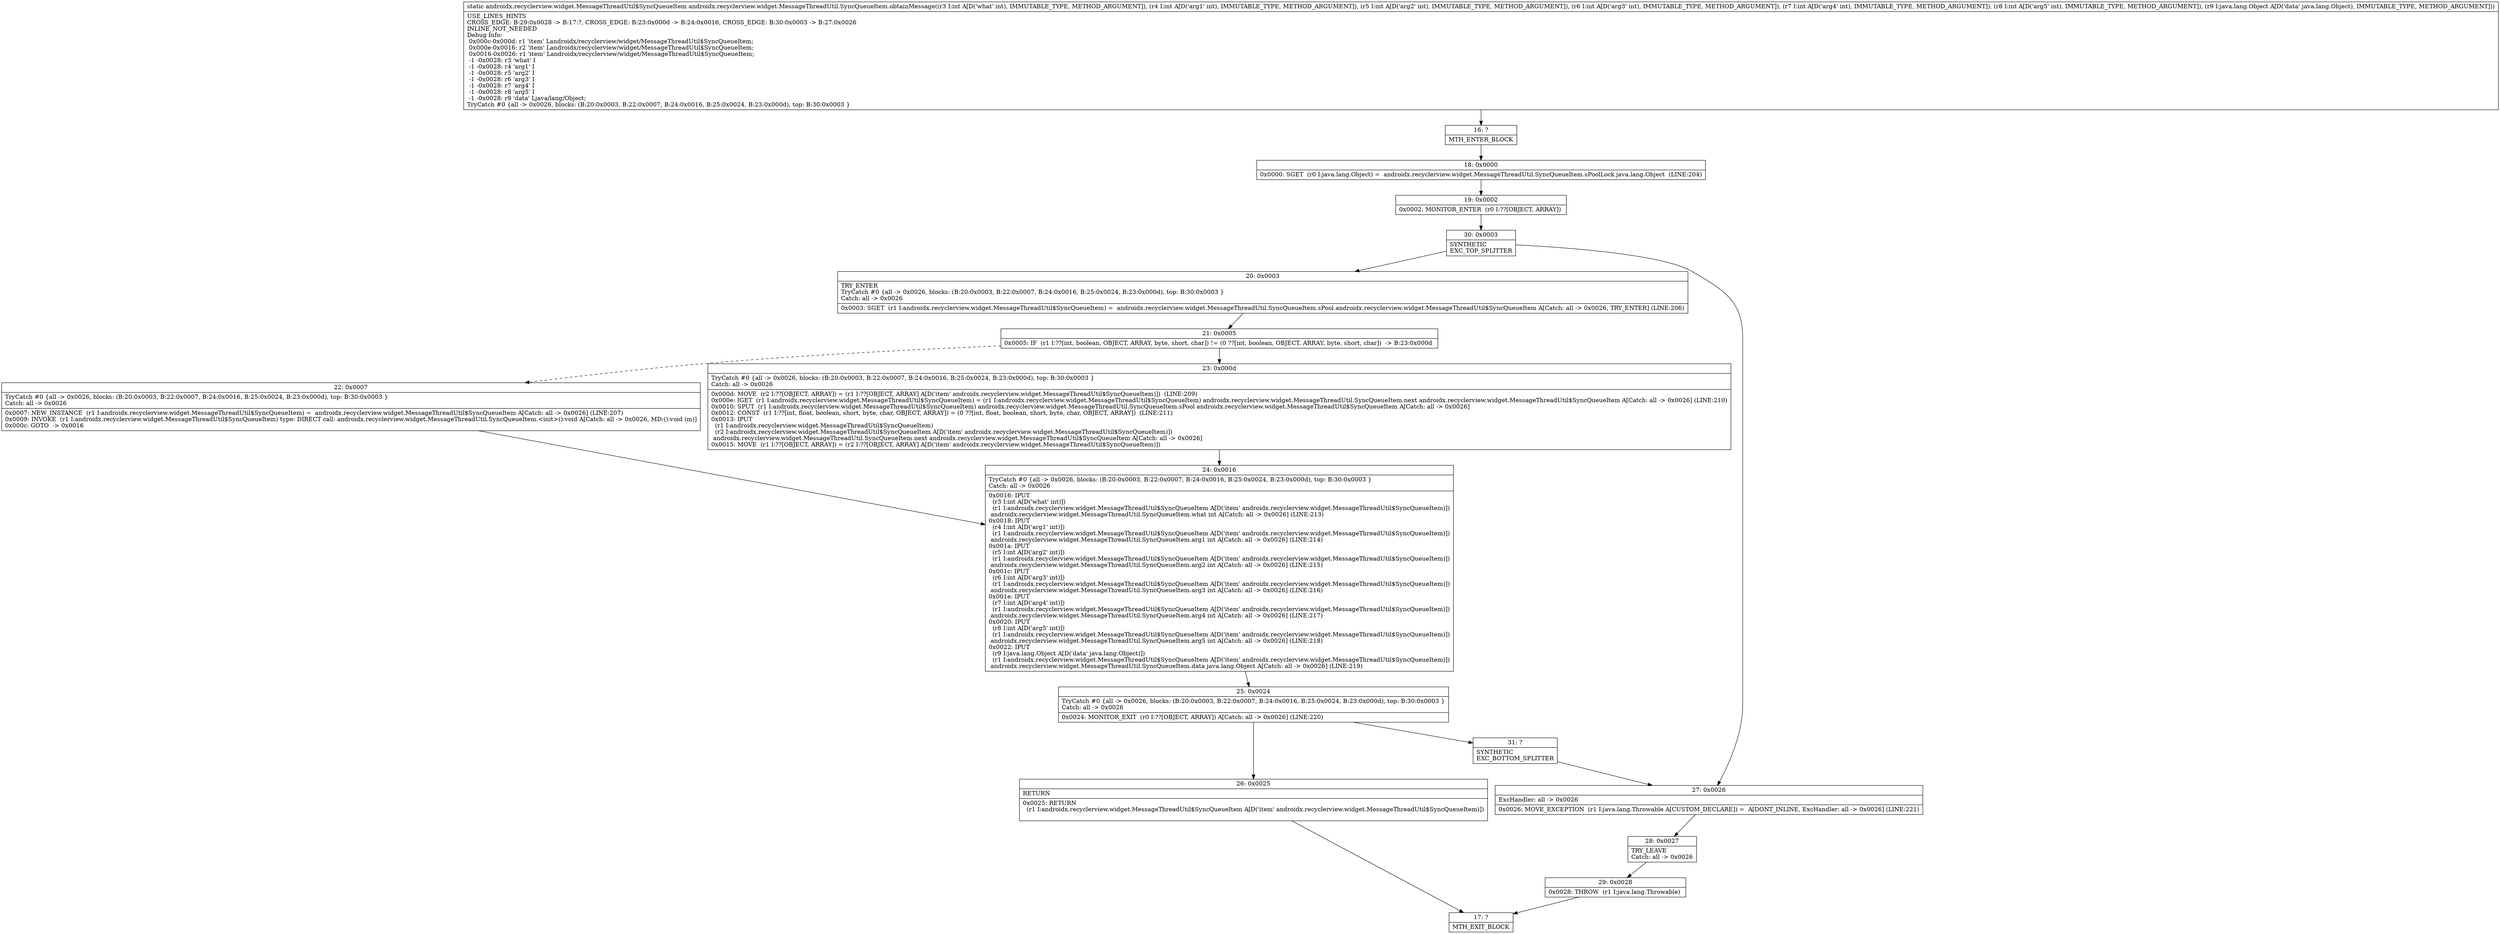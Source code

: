 digraph "CFG forandroidx.recyclerview.widget.MessageThreadUtil.SyncQueueItem.obtainMessage(IIIIIILjava\/lang\/Object;)Landroidx\/recyclerview\/widget\/MessageThreadUtil$SyncQueueItem;" {
Node_16 [shape=record,label="{16\:\ ?|MTH_ENTER_BLOCK\l}"];
Node_18 [shape=record,label="{18\:\ 0x0000|0x0000: SGET  (r0 I:java.lang.Object) =  androidx.recyclerview.widget.MessageThreadUtil.SyncQueueItem.sPoolLock java.lang.Object  (LINE:204)\l}"];
Node_19 [shape=record,label="{19\:\ 0x0002|0x0002: MONITOR_ENTER  (r0 I:??[OBJECT, ARRAY]) \l}"];
Node_30 [shape=record,label="{30\:\ 0x0003|SYNTHETIC\lEXC_TOP_SPLITTER\l}"];
Node_20 [shape=record,label="{20\:\ 0x0003|TRY_ENTER\lTryCatch #0 \{all \-\> 0x0026, blocks: (B:20:0x0003, B:22:0x0007, B:24:0x0016, B:25:0x0024, B:23:0x000d), top: B:30:0x0003 \}\lCatch: all \-\> 0x0026\l|0x0003: SGET  (r1 I:androidx.recyclerview.widget.MessageThreadUtil$SyncQueueItem) =  androidx.recyclerview.widget.MessageThreadUtil.SyncQueueItem.sPool androidx.recyclerview.widget.MessageThreadUtil$SyncQueueItem A[Catch: all \-\> 0x0026, TRY_ENTER] (LINE:206)\l}"];
Node_21 [shape=record,label="{21\:\ 0x0005|0x0005: IF  (r1 I:??[int, boolean, OBJECT, ARRAY, byte, short, char]) != (0 ??[int, boolean, OBJECT, ARRAY, byte, short, char])  \-\> B:23:0x000d \l}"];
Node_22 [shape=record,label="{22\:\ 0x0007|TryCatch #0 \{all \-\> 0x0026, blocks: (B:20:0x0003, B:22:0x0007, B:24:0x0016, B:25:0x0024, B:23:0x000d), top: B:30:0x0003 \}\lCatch: all \-\> 0x0026\l|0x0007: NEW_INSTANCE  (r1 I:androidx.recyclerview.widget.MessageThreadUtil$SyncQueueItem) =  androidx.recyclerview.widget.MessageThreadUtil$SyncQueueItem A[Catch: all \-\> 0x0026] (LINE:207)\l0x0009: INVOKE  (r1 I:androidx.recyclerview.widget.MessageThreadUtil$SyncQueueItem) type: DIRECT call: androidx.recyclerview.widget.MessageThreadUtil.SyncQueueItem.\<init\>():void A[Catch: all \-\> 0x0026, MD:():void (m)]\l0x000c: GOTO  \-\> 0x0016 \l}"];
Node_24 [shape=record,label="{24\:\ 0x0016|TryCatch #0 \{all \-\> 0x0026, blocks: (B:20:0x0003, B:22:0x0007, B:24:0x0016, B:25:0x0024, B:23:0x000d), top: B:30:0x0003 \}\lCatch: all \-\> 0x0026\l|0x0016: IPUT  \l  (r3 I:int A[D('what' int)])\l  (r1 I:androidx.recyclerview.widget.MessageThreadUtil$SyncQueueItem A[D('item' androidx.recyclerview.widget.MessageThreadUtil$SyncQueueItem)])\l androidx.recyclerview.widget.MessageThreadUtil.SyncQueueItem.what int A[Catch: all \-\> 0x0026] (LINE:213)\l0x0018: IPUT  \l  (r4 I:int A[D('arg1' int)])\l  (r1 I:androidx.recyclerview.widget.MessageThreadUtil$SyncQueueItem A[D('item' androidx.recyclerview.widget.MessageThreadUtil$SyncQueueItem)])\l androidx.recyclerview.widget.MessageThreadUtil.SyncQueueItem.arg1 int A[Catch: all \-\> 0x0026] (LINE:214)\l0x001a: IPUT  \l  (r5 I:int A[D('arg2' int)])\l  (r1 I:androidx.recyclerview.widget.MessageThreadUtil$SyncQueueItem A[D('item' androidx.recyclerview.widget.MessageThreadUtil$SyncQueueItem)])\l androidx.recyclerview.widget.MessageThreadUtil.SyncQueueItem.arg2 int A[Catch: all \-\> 0x0026] (LINE:215)\l0x001c: IPUT  \l  (r6 I:int A[D('arg3' int)])\l  (r1 I:androidx.recyclerview.widget.MessageThreadUtil$SyncQueueItem A[D('item' androidx.recyclerview.widget.MessageThreadUtil$SyncQueueItem)])\l androidx.recyclerview.widget.MessageThreadUtil.SyncQueueItem.arg3 int A[Catch: all \-\> 0x0026] (LINE:216)\l0x001e: IPUT  \l  (r7 I:int A[D('arg4' int)])\l  (r1 I:androidx.recyclerview.widget.MessageThreadUtil$SyncQueueItem A[D('item' androidx.recyclerview.widget.MessageThreadUtil$SyncQueueItem)])\l androidx.recyclerview.widget.MessageThreadUtil.SyncQueueItem.arg4 int A[Catch: all \-\> 0x0026] (LINE:217)\l0x0020: IPUT  \l  (r8 I:int A[D('arg5' int)])\l  (r1 I:androidx.recyclerview.widget.MessageThreadUtil$SyncQueueItem A[D('item' androidx.recyclerview.widget.MessageThreadUtil$SyncQueueItem)])\l androidx.recyclerview.widget.MessageThreadUtil.SyncQueueItem.arg5 int A[Catch: all \-\> 0x0026] (LINE:218)\l0x0022: IPUT  \l  (r9 I:java.lang.Object A[D('data' java.lang.Object)])\l  (r1 I:androidx.recyclerview.widget.MessageThreadUtil$SyncQueueItem A[D('item' androidx.recyclerview.widget.MessageThreadUtil$SyncQueueItem)])\l androidx.recyclerview.widget.MessageThreadUtil.SyncQueueItem.data java.lang.Object A[Catch: all \-\> 0x0026] (LINE:219)\l}"];
Node_25 [shape=record,label="{25\:\ 0x0024|TryCatch #0 \{all \-\> 0x0026, blocks: (B:20:0x0003, B:22:0x0007, B:24:0x0016, B:25:0x0024, B:23:0x000d), top: B:30:0x0003 \}\lCatch: all \-\> 0x0026\l|0x0024: MONITOR_EXIT  (r0 I:??[OBJECT, ARRAY]) A[Catch: all \-\> 0x0026] (LINE:220)\l}"];
Node_26 [shape=record,label="{26\:\ 0x0025|RETURN\l|0x0025: RETURN  \l  (r1 I:androidx.recyclerview.widget.MessageThreadUtil$SyncQueueItem A[D('item' androidx.recyclerview.widget.MessageThreadUtil$SyncQueueItem)])\l \l}"];
Node_17 [shape=record,label="{17\:\ ?|MTH_EXIT_BLOCK\l}"];
Node_31 [shape=record,label="{31\:\ ?|SYNTHETIC\lEXC_BOTTOM_SPLITTER\l}"];
Node_23 [shape=record,label="{23\:\ 0x000d|TryCatch #0 \{all \-\> 0x0026, blocks: (B:20:0x0003, B:22:0x0007, B:24:0x0016, B:25:0x0024, B:23:0x000d), top: B:30:0x0003 \}\lCatch: all \-\> 0x0026\l|0x000d: MOVE  (r2 I:??[OBJECT, ARRAY]) = (r1 I:??[OBJECT, ARRAY] A[D('item' androidx.recyclerview.widget.MessageThreadUtil$SyncQueueItem)])  (LINE:209)\l0x000e: IGET  (r1 I:androidx.recyclerview.widget.MessageThreadUtil$SyncQueueItem) = (r1 I:androidx.recyclerview.widget.MessageThreadUtil$SyncQueueItem) androidx.recyclerview.widget.MessageThreadUtil.SyncQueueItem.next androidx.recyclerview.widget.MessageThreadUtil$SyncQueueItem A[Catch: all \-\> 0x0026] (LINE:210)\l0x0010: SPUT  (r1 I:androidx.recyclerview.widget.MessageThreadUtil$SyncQueueItem) androidx.recyclerview.widget.MessageThreadUtil.SyncQueueItem.sPool androidx.recyclerview.widget.MessageThreadUtil$SyncQueueItem A[Catch: all \-\> 0x0026]\l0x0012: CONST  (r1 I:??[int, float, boolean, short, byte, char, OBJECT, ARRAY]) = (0 ??[int, float, boolean, short, byte, char, OBJECT, ARRAY])  (LINE:211)\l0x0013: IPUT  \l  (r1 I:androidx.recyclerview.widget.MessageThreadUtil$SyncQueueItem)\l  (r2 I:androidx.recyclerview.widget.MessageThreadUtil$SyncQueueItem A[D('item' androidx.recyclerview.widget.MessageThreadUtil$SyncQueueItem)])\l androidx.recyclerview.widget.MessageThreadUtil.SyncQueueItem.next androidx.recyclerview.widget.MessageThreadUtil$SyncQueueItem A[Catch: all \-\> 0x0026]\l0x0015: MOVE  (r1 I:??[OBJECT, ARRAY]) = (r2 I:??[OBJECT, ARRAY] A[D('item' androidx.recyclerview.widget.MessageThreadUtil$SyncQueueItem)]) \l}"];
Node_27 [shape=record,label="{27\:\ 0x0026|ExcHandler: all \-\> 0x0026\l|0x0026: MOVE_EXCEPTION  (r1 I:java.lang.Throwable A[CUSTOM_DECLARE]) =  A[DONT_INLINE, ExcHandler: all \-\> 0x0026] (LINE:221)\l}"];
Node_28 [shape=record,label="{28\:\ 0x0027|TRY_LEAVE\lCatch: all \-\> 0x0026\l}"];
Node_29 [shape=record,label="{29\:\ 0x0028|0x0028: THROW  (r1 I:java.lang.Throwable) \l}"];
MethodNode[shape=record,label="{static androidx.recyclerview.widget.MessageThreadUtil$SyncQueueItem androidx.recyclerview.widget.MessageThreadUtil.SyncQueueItem.obtainMessage((r3 I:int A[D('what' int), IMMUTABLE_TYPE, METHOD_ARGUMENT]), (r4 I:int A[D('arg1' int), IMMUTABLE_TYPE, METHOD_ARGUMENT]), (r5 I:int A[D('arg2' int), IMMUTABLE_TYPE, METHOD_ARGUMENT]), (r6 I:int A[D('arg3' int), IMMUTABLE_TYPE, METHOD_ARGUMENT]), (r7 I:int A[D('arg4' int), IMMUTABLE_TYPE, METHOD_ARGUMENT]), (r8 I:int A[D('arg5' int), IMMUTABLE_TYPE, METHOD_ARGUMENT]), (r9 I:java.lang.Object A[D('data' java.lang.Object), IMMUTABLE_TYPE, METHOD_ARGUMENT]))  | USE_LINES_HINTS\lCROSS_EDGE: B:29:0x0028 \-\> B:17:?, CROSS_EDGE: B:23:0x000d \-\> B:24:0x0016, CROSS_EDGE: B:30:0x0003 \-\> B:27:0x0026\lINLINE_NOT_NEEDED\lDebug Info:\l  0x000c\-0x000d: r1 'item' Landroidx\/recyclerview\/widget\/MessageThreadUtil$SyncQueueItem;\l  0x000e\-0x0016: r2 'item' Landroidx\/recyclerview\/widget\/MessageThreadUtil$SyncQueueItem;\l  0x0016\-0x0026: r1 'item' Landroidx\/recyclerview\/widget\/MessageThreadUtil$SyncQueueItem;\l  \-1 \-0x0028: r3 'what' I\l  \-1 \-0x0028: r4 'arg1' I\l  \-1 \-0x0028: r5 'arg2' I\l  \-1 \-0x0028: r6 'arg3' I\l  \-1 \-0x0028: r7 'arg4' I\l  \-1 \-0x0028: r8 'arg5' I\l  \-1 \-0x0028: r9 'data' Ljava\/lang\/Object;\lTryCatch #0 \{all \-\> 0x0026, blocks: (B:20:0x0003, B:22:0x0007, B:24:0x0016, B:25:0x0024, B:23:0x000d), top: B:30:0x0003 \}\l}"];
MethodNode -> Node_16;Node_16 -> Node_18;
Node_18 -> Node_19;
Node_19 -> Node_30;
Node_30 -> Node_20;
Node_30 -> Node_27;
Node_20 -> Node_21;
Node_21 -> Node_22[style=dashed];
Node_21 -> Node_23;
Node_22 -> Node_24;
Node_24 -> Node_25;
Node_25 -> Node_26;
Node_25 -> Node_31;
Node_26 -> Node_17;
Node_31 -> Node_27;
Node_23 -> Node_24;
Node_27 -> Node_28;
Node_28 -> Node_29;
Node_29 -> Node_17;
}


